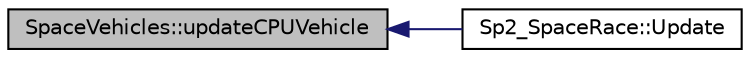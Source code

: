 digraph "SpaceVehicles::updateCPUVehicle"
{
  bgcolor="transparent";
  edge [fontname="Helvetica",fontsize="10",labelfontname="Helvetica",labelfontsize="10"];
  node [fontname="Helvetica",fontsize="10",shape=record];
  rankdir="LR";
  Node1 [label="SpaceVehicles::updateCPUVehicle",height=0.2,width=0.4,color="black", fillcolor="grey75", style="filled", fontcolor="black"];
  Node1 -> Node2 [dir="back",color="midnightblue",fontsize="10",style="solid",fontname="Helvetica"];
  Node2 [label="Sp2_SpaceRace::Update",height=0.2,width=0.4,color="black",URL="$classSp2__SpaceRace.html#a60fa1a4bdef9cafbb6e6a5fac974ed5d"];
}
